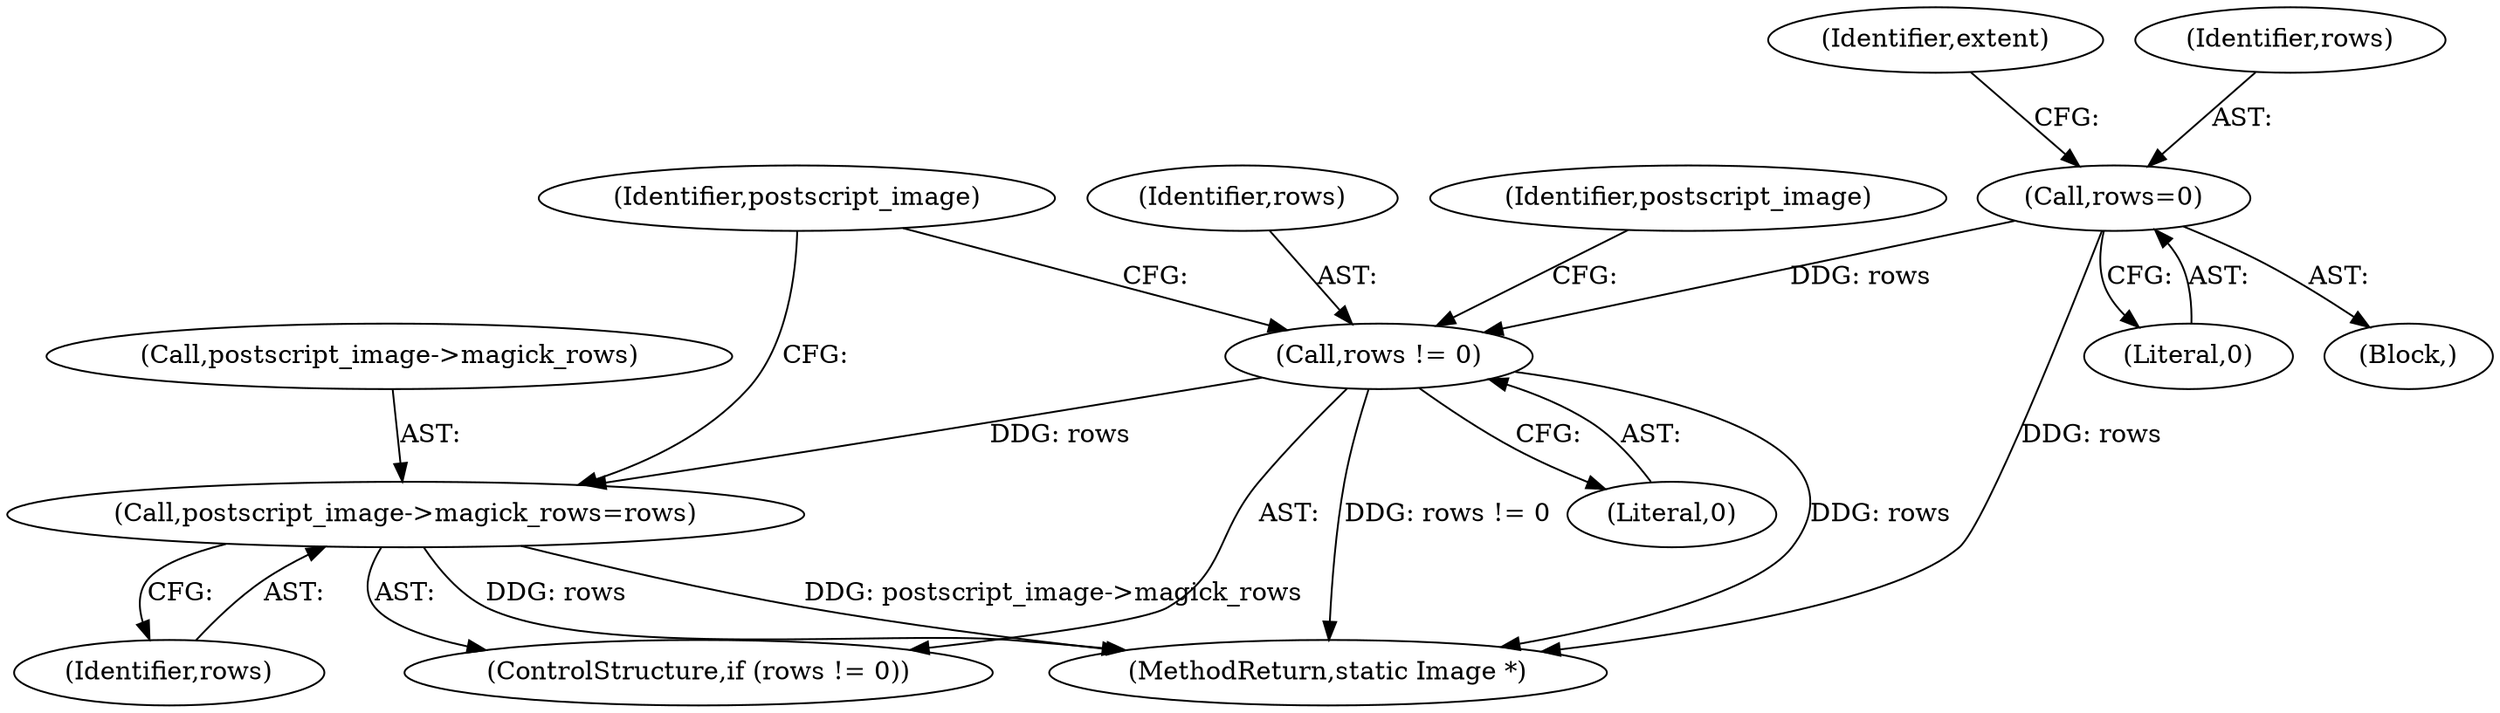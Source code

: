 digraph "0_ImageMagick6_7d11230060fa9c8f67e53c85224daf6648805c7b@pointer" {
"1002340" [label="(Call,postscript_image->magick_rows=rows)"];
"1002337" [label="(Call,rows != 0)"];
"1000633" [label="(Call,rows=0)"];
"1002337" [label="(Call,rows != 0)"];
"1002340" [label="(Call,postscript_image->magick_rows=rows)"];
"1002344" [label="(Identifier,rows)"];
"1002342" [label="(Identifier,postscript_image)"];
"1000637" [label="(Identifier,extent)"];
"1002409" [label="(MethodReturn,static Image *)"];
"1000635" [label="(Literal,0)"];
"1000633" [label="(Call,rows=0)"];
"1000121" [label="(Block,)"];
"1002341" [label="(Call,postscript_image->magick_rows)"];
"1002338" [label="(Identifier,rows)"];
"1002336" [label="(ControlStructure,if (rows != 0))"];
"1002347" [label="(Identifier,postscript_image)"];
"1002339" [label="(Literal,0)"];
"1000634" [label="(Identifier,rows)"];
"1002340" -> "1002336"  [label="AST: "];
"1002340" -> "1002344"  [label="CFG: "];
"1002341" -> "1002340"  [label="AST: "];
"1002344" -> "1002340"  [label="AST: "];
"1002347" -> "1002340"  [label="CFG: "];
"1002340" -> "1002409"  [label="DDG: rows"];
"1002340" -> "1002409"  [label="DDG: postscript_image->magick_rows"];
"1002337" -> "1002340"  [label="DDG: rows"];
"1002337" -> "1002336"  [label="AST: "];
"1002337" -> "1002339"  [label="CFG: "];
"1002338" -> "1002337"  [label="AST: "];
"1002339" -> "1002337"  [label="AST: "];
"1002342" -> "1002337"  [label="CFG: "];
"1002347" -> "1002337"  [label="CFG: "];
"1002337" -> "1002409"  [label="DDG: rows != 0"];
"1002337" -> "1002409"  [label="DDG: rows"];
"1000633" -> "1002337"  [label="DDG: rows"];
"1000633" -> "1000121"  [label="AST: "];
"1000633" -> "1000635"  [label="CFG: "];
"1000634" -> "1000633"  [label="AST: "];
"1000635" -> "1000633"  [label="AST: "];
"1000637" -> "1000633"  [label="CFG: "];
"1000633" -> "1002409"  [label="DDG: rows"];
}
